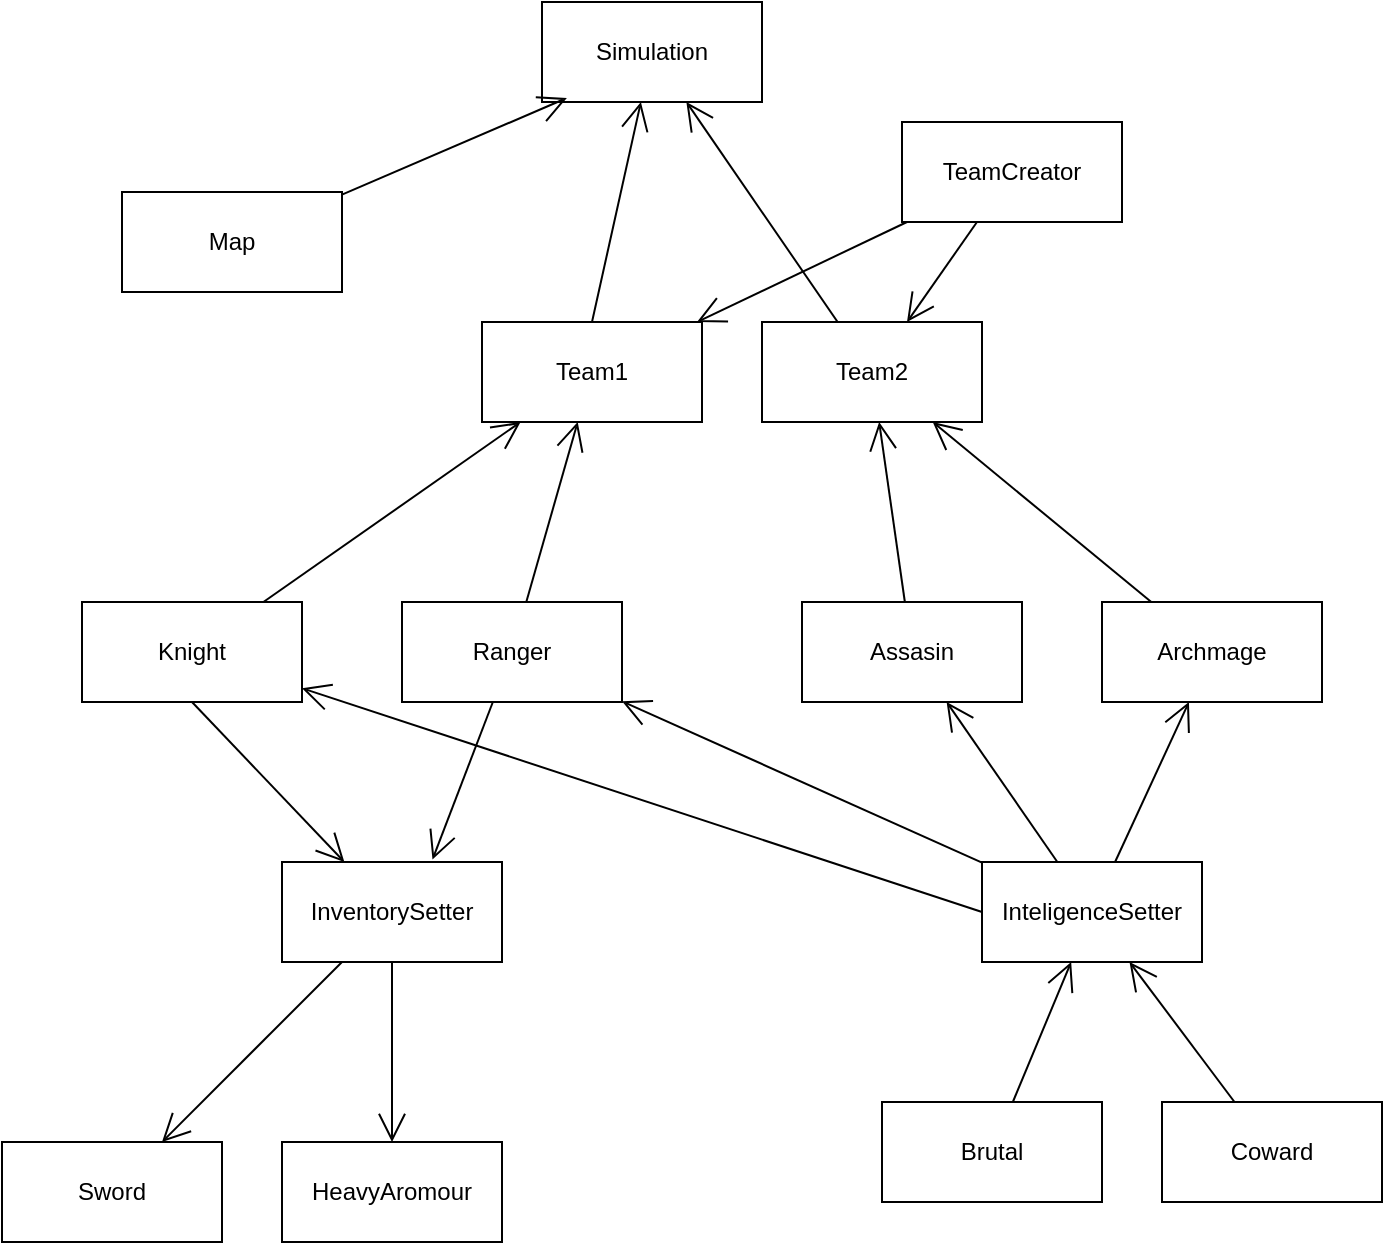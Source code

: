<mxfile version="24.4.0" type="github">
  <diagram name="Strona-1" id="_C0W1XxgHCB7rUEIZ0IJ">
    <mxGraphModel dx="2150" dy="870" grid="1" gridSize="10" guides="1" tooltips="1" connect="1" arrows="1" fold="1" page="1" pageScale="1" pageWidth="827" pageHeight="1169" math="0" shadow="0">
      <root>
        <mxCell id="0" />
        <mxCell id="1" parent="0" />
        <mxCell id="7O7fqln3u3I_qIHmmHvy-1" value="Knight" style="html=1;whiteSpace=wrap;" vertex="1" parent="1">
          <mxGeometry x="120" y="450" width="110" height="50" as="geometry" />
        </mxCell>
        <mxCell id="7O7fqln3u3I_qIHmmHvy-2" value="Ranger" style="html=1;whiteSpace=wrap;" vertex="1" parent="1">
          <mxGeometry x="280" y="450" width="110" height="50" as="geometry" />
        </mxCell>
        <mxCell id="7O7fqln3u3I_qIHmmHvy-3" value="Archmage" style="html=1;whiteSpace=wrap;" vertex="1" parent="1">
          <mxGeometry x="630" y="450" width="110" height="50" as="geometry" />
        </mxCell>
        <mxCell id="7O7fqln3u3I_qIHmmHvy-4" value="Assasin" style="html=1;whiteSpace=wrap;" vertex="1" parent="1">
          <mxGeometry x="480" y="450" width="110" height="50" as="geometry" />
        </mxCell>
        <mxCell id="7O7fqln3u3I_qIHmmHvy-6" value="Map" style="html=1;whiteSpace=wrap;" vertex="1" parent="1">
          <mxGeometry x="140" y="245" width="110" height="50" as="geometry" />
        </mxCell>
        <mxCell id="7O7fqln3u3I_qIHmmHvy-7" value="InteligenceSetter" style="html=1;whiteSpace=wrap;" vertex="1" parent="1">
          <mxGeometry x="570" y="580" width="110" height="50" as="geometry" />
        </mxCell>
        <mxCell id="7O7fqln3u3I_qIHmmHvy-8" value="InventorySetter" style="html=1;whiteSpace=wrap;" vertex="1" parent="1">
          <mxGeometry x="220" y="580" width="110" height="50" as="geometry" />
        </mxCell>
        <mxCell id="7O7fqln3u3I_qIHmmHvy-9" value="Sword" style="html=1;whiteSpace=wrap;" vertex="1" parent="1">
          <mxGeometry x="80" y="720" width="110" height="50" as="geometry" />
        </mxCell>
        <mxCell id="7O7fqln3u3I_qIHmmHvy-10" value="HeavyAromour" style="html=1;whiteSpace=wrap;" vertex="1" parent="1">
          <mxGeometry x="220" y="720" width="110" height="50" as="geometry" />
        </mxCell>
        <mxCell id="7O7fqln3u3I_qIHmmHvy-11" value="Simulation" style="html=1;whiteSpace=wrap;" vertex="1" parent="1">
          <mxGeometry x="350" y="150" width="110" height="50" as="geometry" />
        </mxCell>
        <mxCell id="7O7fqln3u3I_qIHmmHvy-12" value="Brutal" style="html=1;whiteSpace=wrap;" vertex="1" parent="1">
          <mxGeometry x="520" y="700" width="110" height="50" as="geometry" />
        </mxCell>
        <mxCell id="7O7fqln3u3I_qIHmmHvy-13" value="Coward" style="html=1;whiteSpace=wrap;" vertex="1" parent="1">
          <mxGeometry x="660" y="700" width="110" height="50" as="geometry" />
        </mxCell>
        <mxCell id="7O7fqln3u3I_qIHmmHvy-14" value="" style="endArrow=open;endFill=1;endSize=12;html=1;rounded=0;" edge="1" parent="1" source="7O7fqln3u3I_qIHmmHvy-12" target="7O7fqln3u3I_qIHmmHvy-7">
          <mxGeometry width="160" relative="1" as="geometry">
            <mxPoint x="320" y="570" as="sourcePoint" />
            <mxPoint x="480" y="570" as="targetPoint" />
          </mxGeometry>
        </mxCell>
        <mxCell id="7O7fqln3u3I_qIHmmHvy-15" value="" style="endArrow=open;endFill=1;endSize=12;html=1;rounded=0;" edge="1" parent="1" source="7O7fqln3u3I_qIHmmHvy-13" target="7O7fqln3u3I_qIHmmHvy-7">
          <mxGeometry width="160" relative="1" as="geometry">
            <mxPoint x="664" y="710" as="sourcePoint" />
            <mxPoint x="710" y="640" as="targetPoint" />
          </mxGeometry>
        </mxCell>
        <mxCell id="7O7fqln3u3I_qIHmmHvy-16" value="" style="endArrow=open;endFill=1;endSize=12;html=1;rounded=0;" edge="1" parent="1" source="7O7fqln3u3I_qIHmmHvy-7" target="7O7fqln3u3I_qIHmmHvy-3">
          <mxGeometry width="160" relative="1" as="geometry">
            <mxPoint x="470" y="620" as="sourcePoint" />
            <mxPoint x="516" y="550" as="targetPoint" />
          </mxGeometry>
        </mxCell>
        <mxCell id="7O7fqln3u3I_qIHmmHvy-17" value="" style="endArrow=open;endFill=1;endSize=12;html=1;rounded=0;" edge="1" parent="1" source="7O7fqln3u3I_qIHmmHvy-7" target="7O7fqln3u3I_qIHmmHvy-4">
          <mxGeometry width="160" relative="1" as="geometry">
            <mxPoint x="320" y="570" as="sourcePoint" />
            <mxPoint x="480" y="570" as="targetPoint" />
          </mxGeometry>
        </mxCell>
        <mxCell id="7O7fqln3u3I_qIHmmHvy-18" value="" style="endArrow=open;endFill=1;endSize=12;html=1;rounded=0;" edge="1" parent="1" source="7O7fqln3u3I_qIHmmHvy-7" target="7O7fqln3u3I_qIHmmHvy-2">
          <mxGeometry width="160" relative="1" as="geometry">
            <mxPoint x="310" y="610" as="sourcePoint" />
            <mxPoint x="470" y="610" as="targetPoint" />
          </mxGeometry>
        </mxCell>
        <mxCell id="7O7fqln3u3I_qIHmmHvy-19" value="" style="endArrow=open;endFill=1;endSize=12;html=1;rounded=0;exitX=0;exitY=0.5;exitDx=0;exitDy=0;" edge="1" parent="1" source="7O7fqln3u3I_qIHmmHvy-7" target="7O7fqln3u3I_qIHmmHvy-1">
          <mxGeometry width="160" relative="1" as="geometry">
            <mxPoint x="230" y="660" as="sourcePoint" />
            <mxPoint x="390" y="660" as="targetPoint" />
          </mxGeometry>
        </mxCell>
        <mxCell id="7O7fqln3u3I_qIHmmHvy-22" value="" style="endArrow=open;endFill=1;endSize=12;html=1;rounded=0;entryX=0.684;entryY=-0.024;entryDx=0;entryDy=0;entryPerimeter=0;" edge="1" parent="1" source="7O7fqln3u3I_qIHmmHvy-2" target="7O7fqln3u3I_qIHmmHvy-8">
          <mxGeometry width="160" relative="1" as="geometry">
            <mxPoint x="350" y="650" as="sourcePoint" />
            <mxPoint x="420" y="530" as="targetPoint" />
          </mxGeometry>
        </mxCell>
        <mxCell id="7O7fqln3u3I_qIHmmHvy-23" value="" style="endArrow=open;endFill=1;endSize=12;html=1;rounded=0;exitX=0.5;exitY=1;exitDx=0;exitDy=0;" edge="1" parent="1" source="7O7fqln3u3I_qIHmmHvy-1" target="7O7fqln3u3I_qIHmmHvy-8">
          <mxGeometry width="160" relative="1" as="geometry">
            <mxPoint x="70" y="540" as="sourcePoint" />
            <mxPoint x="230" y="540" as="targetPoint" />
          </mxGeometry>
        </mxCell>
        <mxCell id="7O7fqln3u3I_qIHmmHvy-24" value="" style="endArrow=open;endFill=1;endSize=12;html=1;rounded=0;" edge="1" parent="1" source="7O7fqln3u3I_qIHmmHvy-8" target="7O7fqln3u3I_qIHmmHvy-9">
          <mxGeometry width="160" relative="1" as="geometry">
            <mxPoint x="40" y="640" as="sourcePoint" />
            <mxPoint x="200" y="640" as="targetPoint" />
          </mxGeometry>
        </mxCell>
        <mxCell id="7O7fqln3u3I_qIHmmHvy-25" value="" style="endArrow=open;endFill=1;endSize=12;html=1;rounded=0;" edge="1" parent="1" source="7O7fqln3u3I_qIHmmHvy-8" target="7O7fqln3u3I_qIHmmHvy-10">
          <mxGeometry width="160" relative="1" as="geometry">
            <mxPoint x="280" y="690" as="sourcePoint" />
            <mxPoint x="440" y="690" as="targetPoint" />
          </mxGeometry>
        </mxCell>
        <mxCell id="7O7fqln3u3I_qIHmmHvy-26" value="" style="endArrow=open;endFill=1;endSize=12;html=1;rounded=0;" edge="1" parent="1" source="7O7fqln3u3I_qIHmmHvy-1" target="7O7fqln3u3I_qIHmmHvy-28">
          <mxGeometry width="160" relative="1" as="geometry">
            <mxPoint x="210" y="440" as="sourcePoint" />
            <mxPoint x="340" y="320" as="targetPoint" />
          </mxGeometry>
        </mxCell>
        <mxCell id="7O7fqln3u3I_qIHmmHvy-27" value="TeamCreator" style="html=1;whiteSpace=wrap;" vertex="1" parent="1">
          <mxGeometry x="530" y="210" width="110" height="50" as="geometry" />
        </mxCell>
        <mxCell id="7O7fqln3u3I_qIHmmHvy-28" value="Team1" style="html=1;whiteSpace=wrap;" vertex="1" parent="1">
          <mxGeometry x="320" y="310" width="110" height="50" as="geometry" />
        </mxCell>
        <mxCell id="7O7fqln3u3I_qIHmmHvy-29" value="Team2" style="html=1;whiteSpace=wrap;" vertex="1" parent="1">
          <mxGeometry x="460" y="310" width="110" height="50" as="geometry" />
        </mxCell>
        <mxCell id="7O7fqln3u3I_qIHmmHvy-30" value="" style="endArrow=open;endFill=1;endSize=12;html=1;rounded=0;" edge="1" parent="1" source="7O7fqln3u3I_qIHmmHvy-2" target="7O7fqln3u3I_qIHmmHvy-28">
          <mxGeometry width="160" relative="1" as="geometry">
            <mxPoint x="262" y="470" as="sourcePoint" />
            <mxPoint x="390" y="380" as="targetPoint" />
          </mxGeometry>
        </mxCell>
        <mxCell id="7O7fqln3u3I_qIHmmHvy-32" value="" style="endArrow=open;endFill=1;endSize=12;html=1;rounded=0;" edge="1" parent="1" source="7O7fqln3u3I_qIHmmHvy-4" target="7O7fqln3u3I_qIHmmHvy-29">
          <mxGeometry width="160" relative="1" as="geometry">
            <mxPoint x="460" y="460" as="sourcePoint" />
            <mxPoint x="486" y="370" as="targetPoint" />
          </mxGeometry>
        </mxCell>
        <mxCell id="7O7fqln3u3I_qIHmmHvy-33" value="" style="endArrow=open;endFill=1;endSize=12;html=1;rounded=0;" edge="1" parent="1" source="7O7fqln3u3I_qIHmmHvy-3" target="7O7fqln3u3I_qIHmmHvy-29">
          <mxGeometry width="160" relative="1" as="geometry">
            <mxPoint x="660" y="460" as="sourcePoint" />
            <mxPoint x="648" y="370" as="targetPoint" />
          </mxGeometry>
        </mxCell>
        <mxCell id="7O7fqln3u3I_qIHmmHvy-34" value="" style="endArrow=open;endFill=1;endSize=12;html=1;rounded=0;" edge="1" parent="1" source="7O7fqln3u3I_qIHmmHvy-27" target="7O7fqln3u3I_qIHmmHvy-28">
          <mxGeometry width="160" relative="1" as="geometry">
            <mxPoint x="635" y="320" as="sourcePoint" />
            <mxPoint x="795" y="320" as="targetPoint" />
          </mxGeometry>
        </mxCell>
        <mxCell id="7O7fqln3u3I_qIHmmHvy-35" value="" style="endArrow=open;endFill=1;endSize=12;html=1;rounded=0;" edge="1" parent="1" source="7O7fqln3u3I_qIHmmHvy-27" target="7O7fqln3u3I_qIHmmHvy-29">
          <mxGeometry width="160" relative="1" as="geometry">
            <mxPoint x="630" y="280" as="sourcePoint" />
            <mxPoint x="440" y="330" as="targetPoint" />
          </mxGeometry>
        </mxCell>
        <mxCell id="7O7fqln3u3I_qIHmmHvy-37" value="" style="endArrow=open;endFill=1;endSize=12;html=1;rounded=0;exitX=0.5;exitY=0;exitDx=0;exitDy=0;" edge="1" parent="1" source="7O7fqln3u3I_qIHmmHvy-28" target="7O7fqln3u3I_qIHmmHvy-11">
          <mxGeometry width="160" relative="1" as="geometry">
            <mxPoint x="220" y="335" as="sourcePoint" />
            <mxPoint x="348" y="245" as="targetPoint" />
          </mxGeometry>
        </mxCell>
        <mxCell id="7O7fqln3u3I_qIHmmHvy-38" value="" style="endArrow=open;endFill=1;endSize=12;html=1;rounded=0;entryX=0.113;entryY=0.96;entryDx=0;entryDy=0;entryPerimeter=0;" edge="1" parent="1" source="7O7fqln3u3I_qIHmmHvy-6" target="7O7fqln3u3I_qIHmmHvy-11">
          <mxGeometry width="160" relative="1" as="geometry">
            <mxPoint x="330" y="325" as="sourcePoint" />
            <mxPoint x="354" y="215" as="targetPoint" />
          </mxGeometry>
        </mxCell>
        <mxCell id="7O7fqln3u3I_qIHmmHvy-39" value="" style="endArrow=open;endFill=1;endSize=12;html=1;rounded=0;" edge="1" parent="1" source="7O7fqln3u3I_qIHmmHvy-29" target="7O7fqln3u3I_qIHmmHvy-11">
          <mxGeometry width="160" relative="1" as="geometry">
            <mxPoint x="470" y="330" as="sourcePoint" />
            <mxPoint x="494" y="220" as="targetPoint" />
          </mxGeometry>
        </mxCell>
      </root>
    </mxGraphModel>
  </diagram>
</mxfile>
